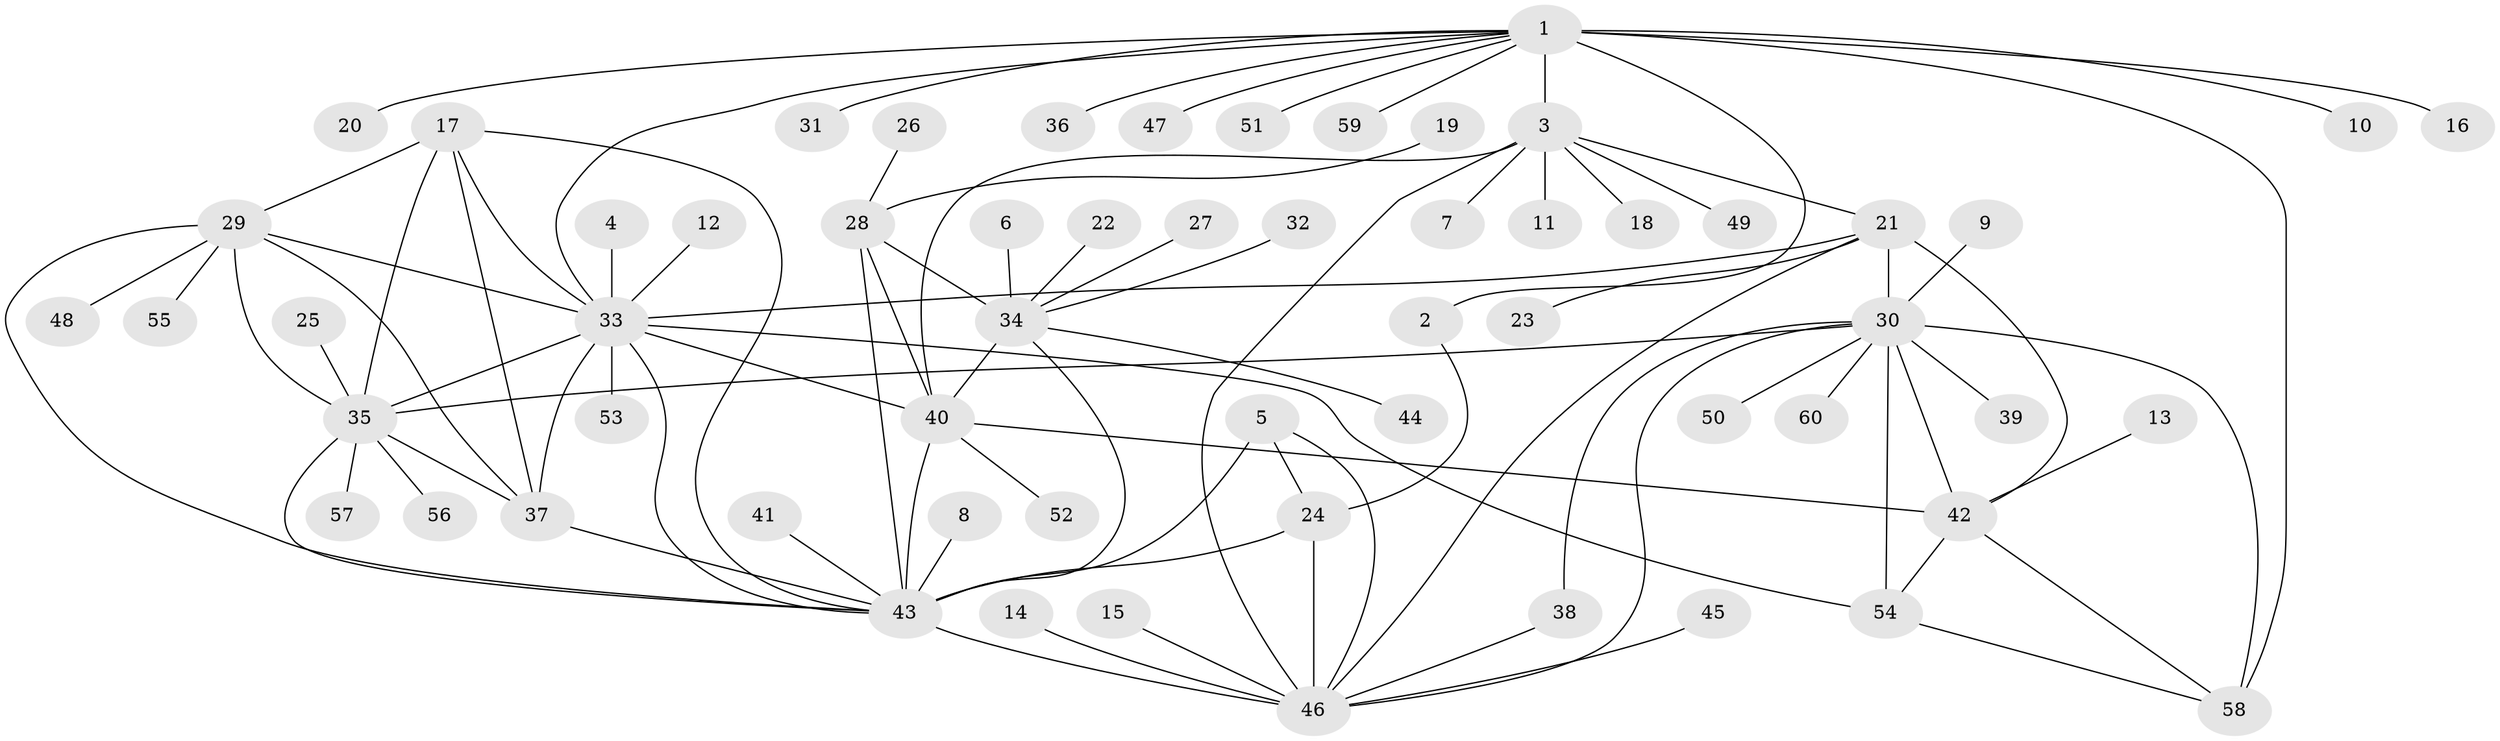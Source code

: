 // original degree distribution, {6: 0.075, 12: 0.008333333333333333, 9: 0.025, 7: 0.058333333333333334, 8: 0.016666666666666666, 10: 0.025, 13: 0.016666666666666666, 14: 0.008333333333333333, 11: 0.016666666666666666, 4: 0.016666666666666666, 2: 0.15, 1: 0.5666666666666667, 5: 0.008333333333333333, 3: 0.008333333333333333}
// Generated by graph-tools (version 1.1) at 2025/50/03/09/25 03:50:27]
// undirected, 60 vertices, 91 edges
graph export_dot {
graph [start="1"]
  node [color=gray90,style=filled];
  1;
  2;
  3;
  4;
  5;
  6;
  7;
  8;
  9;
  10;
  11;
  12;
  13;
  14;
  15;
  16;
  17;
  18;
  19;
  20;
  21;
  22;
  23;
  24;
  25;
  26;
  27;
  28;
  29;
  30;
  31;
  32;
  33;
  34;
  35;
  36;
  37;
  38;
  39;
  40;
  41;
  42;
  43;
  44;
  45;
  46;
  47;
  48;
  49;
  50;
  51;
  52;
  53;
  54;
  55;
  56;
  57;
  58;
  59;
  60;
  1 -- 2 [weight=1.0];
  1 -- 3 [weight=8.0];
  1 -- 10 [weight=1.0];
  1 -- 16 [weight=1.0];
  1 -- 20 [weight=1.0];
  1 -- 31 [weight=1.0];
  1 -- 33 [weight=1.0];
  1 -- 36 [weight=1.0];
  1 -- 47 [weight=1.0];
  1 -- 51 [weight=1.0];
  1 -- 58 [weight=1.0];
  1 -- 59 [weight=1.0];
  2 -- 24 [weight=1.0];
  3 -- 7 [weight=1.0];
  3 -- 11 [weight=1.0];
  3 -- 18 [weight=1.0];
  3 -- 21 [weight=1.0];
  3 -- 40 [weight=1.0];
  3 -- 46 [weight=1.0];
  3 -- 49 [weight=1.0];
  4 -- 33 [weight=1.0];
  5 -- 24 [weight=1.0];
  5 -- 43 [weight=1.0];
  5 -- 46 [weight=3.0];
  6 -- 34 [weight=1.0];
  8 -- 43 [weight=1.0];
  9 -- 30 [weight=1.0];
  12 -- 33 [weight=1.0];
  13 -- 42 [weight=1.0];
  14 -- 46 [weight=1.0];
  15 -- 46 [weight=1.0];
  17 -- 29 [weight=1.0];
  17 -- 33 [weight=1.0];
  17 -- 35 [weight=1.0];
  17 -- 37 [weight=1.0];
  17 -- 43 [weight=1.0];
  19 -- 28 [weight=1.0];
  21 -- 23 [weight=1.0];
  21 -- 30 [weight=1.0];
  21 -- 33 [weight=1.0];
  21 -- 42 [weight=1.0];
  21 -- 46 [weight=1.0];
  22 -- 34 [weight=1.0];
  24 -- 43 [weight=1.0];
  24 -- 46 [weight=3.0];
  25 -- 35 [weight=1.0];
  26 -- 28 [weight=1.0];
  27 -- 34 [weight=1.0];
  28 -- 34 [weight=1.0];
  28 -- 40 [weight=4.0];
  28 -- 43 [weight=1.0];
  29 -- 33 [weight=1.0];
  29 -- 35 [weight=1.0];
  29 -- 37 [weight=1.0];
  29 -- 43 [weight=1.0];
  29 -- 48 [weight=1.0];
  29 -- 55 [weight=1.0];
  30 -- 35 [weight=1.0];
  30 -- 38 [weight=1.0];
  30 -- 39 [weight=1.0];
  30 -- 42 [weight=3.0];
  30 -- 46 [weight=1.0];
  30 -- 50 [weight=1.0];
  30 -- 54 [weight=3.0];
  30 -- 58 [weight=3.0];
  30 -- 60 [weight=1.0];
  32 -- 34 [weight=1.0];
  33 -- 35 [weight=1.0];
  33 -- 37 [weight=1.0];
  33 -- 40 [weight=1.0];
  33 -- 43 [weight=1.0];
  33 -- 53 [weight=1.0];
  33 -- 54 [weight=1.0];
  34 -- 40 [weight=4.0];
  34 -- 43 [weight=1.0];
  34 -- 44 [weight=1.0];
  35 -- 37 [weight=1.0];
  35 -- 43 [weight=1.0];
  35 -- 56 [weight=1.0];
  35 -- 57 [weight=1.0];
  37 -- 43 [weight=1.0];
  38 -- 46 [weight=1.0];
  40 -- 42 [weight=1.0];
  40 -- 43 [weight=1.0];
  40 -- 52 [weight=1.0];
  41 -- 43 [weight=1.0];
  42 -- 54 [weight=1.0];
  42 -- 58 [weight=1.0];
  43 -- 46 [weight=4.0];
  45 -- 46 [weight=1.0];
  54 -- 58 [weight=1.0];
}
